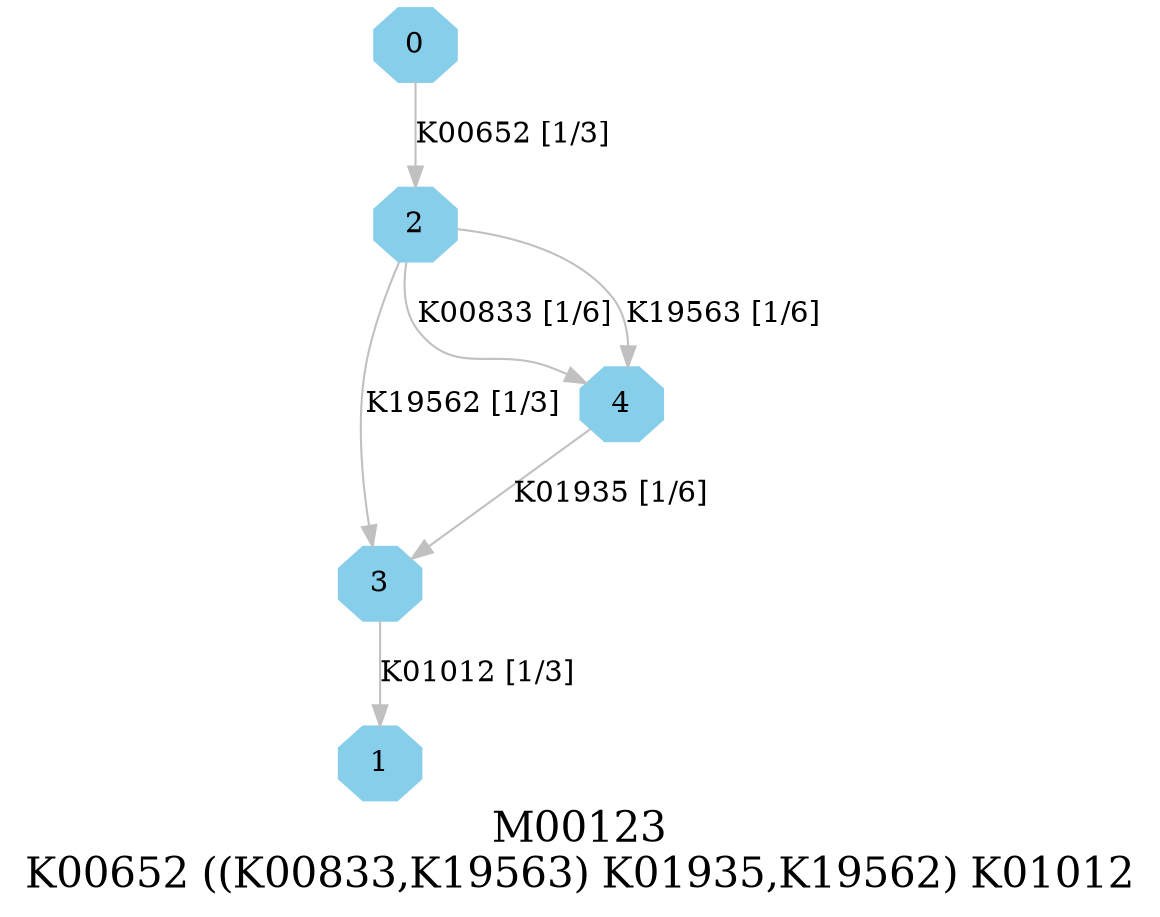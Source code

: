 digraph G {
graph [label="M00123
K00652 ((K00833,K19563) K01935,K19562) K01012",fontsize=20];
node [shape=box,style=filled];
edge [len=3,color=grey];
{node [width=.3,height=.3,shape=octagon,style=filled,color=skyblue] 0 1 2 3 4 }
0 -> 2 [label="K00652 [1/3]"];
2 -> 4 [label="K00833 [1/6]"];
2 -> 4 [label="K19563 [1/6]"];
2 -> 3 [label="K19562 [1/3]"];
3 -> 1 [label="K01012 [1/3]"];
4 -> 3 [label="K01935 [1/6]"];
}